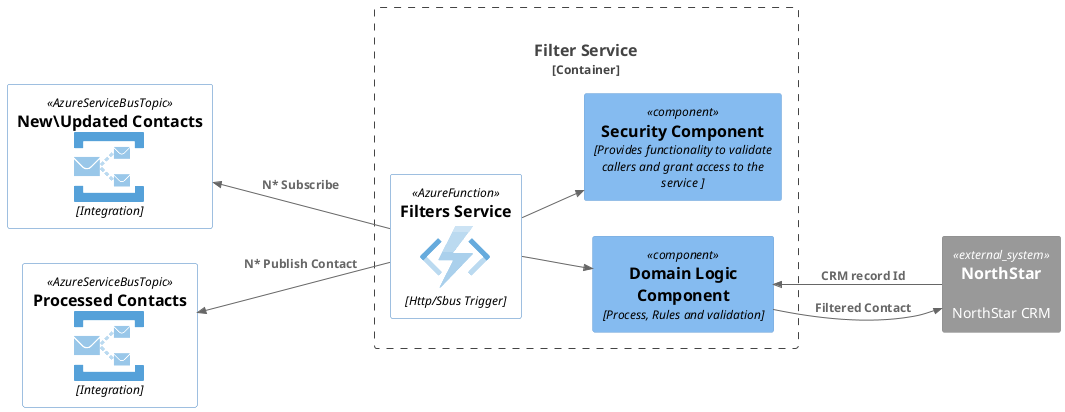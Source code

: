 @startuml System
!include <C4/C4_Component>
!include <azure/AzureCommon>
!include <azure/Compute/AzureFunction>
!include <azure/Web/AzureAPIManagement>
!include <azure/Integration/AzureServiceBusTopic>

LAYOUT_LEFT_RIGHT()

AddElementTag("microService", $shape=EightSidedShape(), $fontColor="white", $legendText="micro service\neight sided")
AddElementTag("storage", $shape=RoundedBoxShape(), $fontColor="white")


'AzureAPIManagement(apim, "APIM", "Management")
AzureServiceBusTopic(toNS, "New\Updated Contacts", "Integration")
AzureServiceBusTopic(fromNS, "Processed Contacts", "Integration")

Container_Boundary(app, "Filter Service", "", $tags = "microService") {
    AzureFunction(aFunc, "Filters Service", "Http/Sbus Trigger")
    Component(compDom, "Domain Logic Component", "Process, Rules and validation")
    Component(compSec, "Security Component", "Provides functionality to validate callers and grant access to the service ")

}

System_Ext(ns, "NorthStar", "NorthStar CRM")    

'Rel(apim, aFunc, "HTTP Trigger") 
Rel_U(aFunc, fromNS, "N* Publish Contact")
Rel_U(aFunc, toNS, "N* Subscribe")

Rel(aFunc, compDom, "")
Rel(aFunc, compSec, "")

Rel(compDom, ns, "Filtered Contact")
Rel(ns, compDom, "CRM record Id")

@enduml
